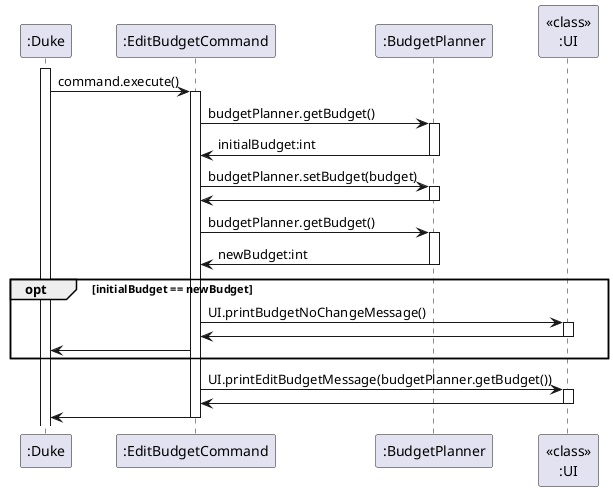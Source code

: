 @startuml
'https://plantuml.com/sequence-diagram
activate ":Duke"
":Duke" -> ":EditBudgetCommand" : command.execute()
activate ":EditBudgetCommand"
":EditBudgetCommand" -> ":BudgetPlanner" : budgetPlanner.getBudget()
activate ":BudgetPlanner"
":EditBudgetCommand" <- ":BudgetPlanner" : initialBudget:int
deactivate ":BudgetPlanner"
":EditBudgetCommand" -> ":BudgetPlanner" : budgetPlanner.setBudget(budget)
activate ":BudgetPlanner"
":EditBudgetCommand" <- ":BudgetPlanner"
deactivate ":BudgetPlanner"
":EditBudgetCommand" -> ":BudgetPlanner" : budgetPlanner.getBudget()
activate ":BudgetPlanner"
":EditBudgetCommand" <- ":BudgetPlanner" : newBudget:int
deactivate ":BudgetPlanner"
opt initialBudget == newBudget
":EditBudgetCommand" -> "<<class>>\n:UI" : UI.printBudgetNoChangeMessage()
activate "<<class>>\n:UI"
":EditBudgetCommand" <- "<<class>>\n:UI"
deactivate "<<class>>\n:UI"
":EditBudgetCommand" -> ":Duke"
end
":EditBudgetCommand" -> "<<class>>\n:UI" : UI.printEditBudgetMessage(budgetPlanner.getBudget())
activate "<<class>>\n:UI"
":EditBudgetCommand" <- "<<class>>\n:UI"
deactivate "<<class>>\n:UI"
":EditBudgetCommand" -> ":Duke"
deactivate ":EditBudgetCommand"
@enduml
